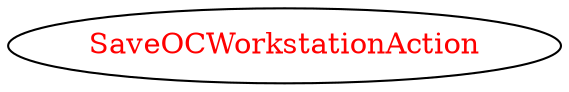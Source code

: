 digraph dependencyGraph {
 concentrate=true;
 ranksep="2.0";
 rankdir="LR"; 
 splines="ortho";
"SaveOCWorkstationAction" [fontcolor="red"];
}